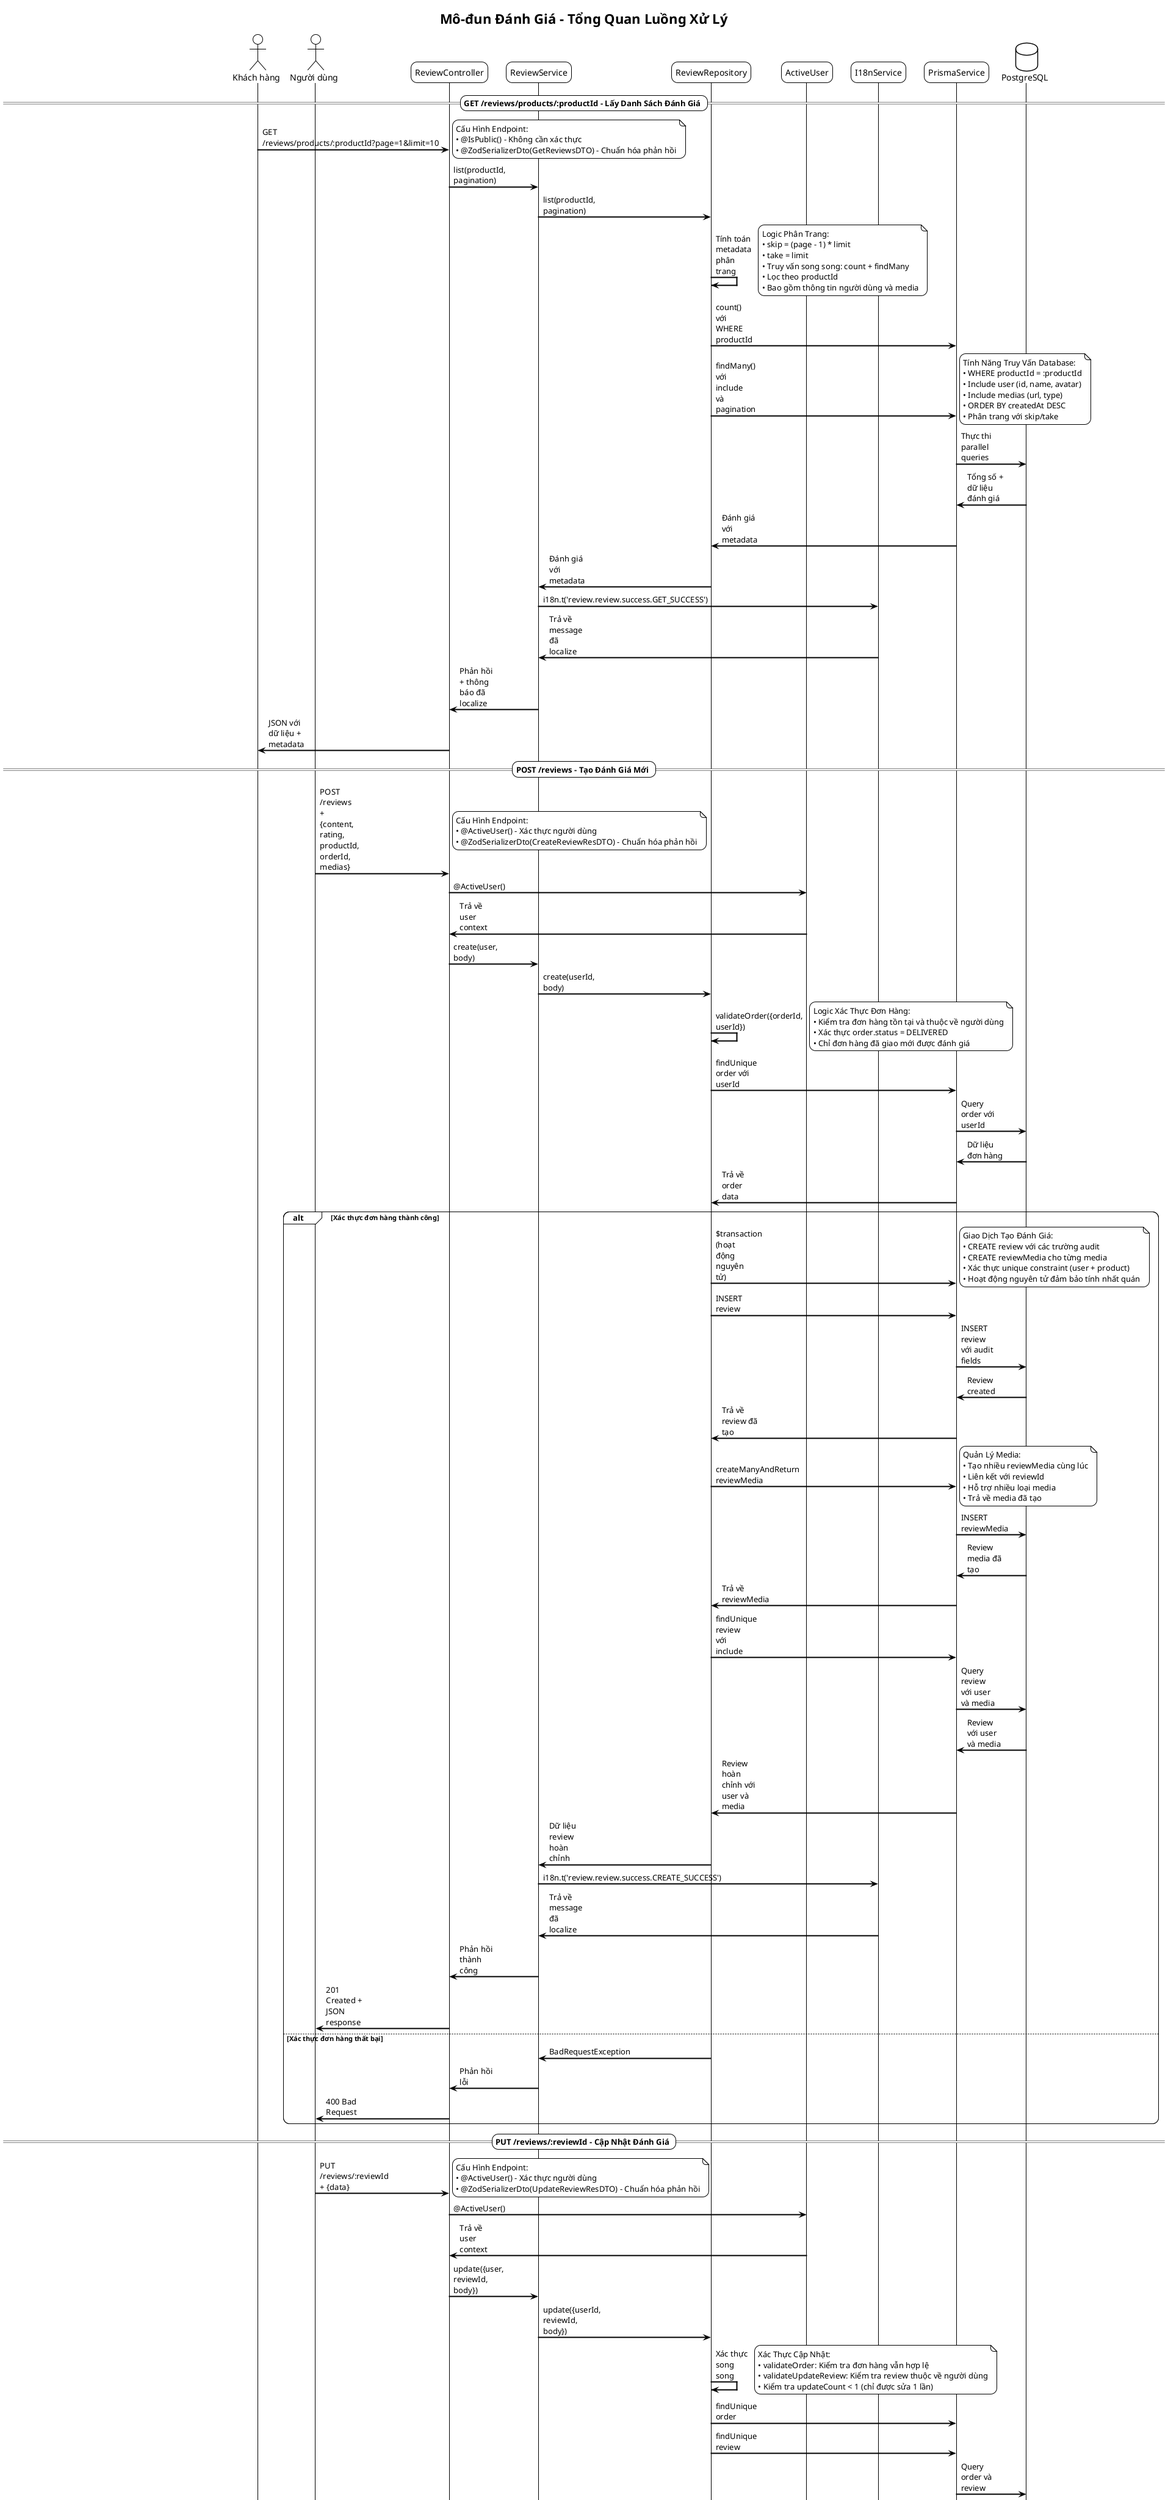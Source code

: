 @startuml Review Module - Sequence Overview
!theme plain
skinparam backgroundColor #FFFFFF
skinparam sequenceArrowThickness 2
skinparam roundcorner 20
skinparam maxmessagesize 60

title Mô-đun Đánh Giá - Tổng Quan Luồng Xử Lý
note top : Hệ thống quản lý đánh giá sản phẩm với xác thực và quản lý media

actor "Khách hàng" as Client
actor "Người dùng" as User
participant "ReviewController" as RC
participant "ReviewService" as RS
participant "ReviewRepository" as RR
participant "ActiveUser" as AU
participant "I18nService" as IS
participant "PrismaService" as PS
database "PostgreSQL" as DB

== GET /reviews/products/:productId - Lấy Danh Sách Đánh Giá ==
Client -> RC: GET /reviews/products/:productId?page=1&limit=10
note right
Cấu Hình Endpoint:
• @IsPublic() - Không cần xác thực
• @ZodSerializerDto(GetReviewsDTO) - Chuẩn hóa phản hồi
end note

RC -> RS: list(productId, pagination)

RS -> RR: list(productId, pagination)
RR -> RR: Tính toán metadata phân trang
note right
Logic Phân Trang:
• skip = (page - 1) * limit
• take = limit
• Truy vấn song song: count + findMany
• Lọc theo productId
• Bao gồm thông tin người dùng và media
end note

RR -> PS: count() với WHERE productId
RR -> PS: findMany() với include và pagination
note right
Tính Năng Truy Vấn Database:
• WHERE productId = :productId
• Include user (id, name, avatar)
• Include medias (url, type)
• ORDER BY createdAt DESC
• Phân trang với skip/take
end note
PS -> DB: Thực thi parallel queries
DB -> PS: Tổng số + dữ liệu đánh giá
PS -> RR: Đánh giá với metadata
RR -> RS: Đánh giá với metadata
RS -> IS: i18n.t('review.review.success.GET_SUCCESS')
IS -> RS: Trả về message đã localize
RS -> RC: Phản hồi + thông báo đã localize
RC -> Client: JSON với dữ liệu + metadata

== POST /reviews - Tạo Đánh Giá Mới ==
User -> RC: POST /reviews + {content, rating, productId, orderId, medias}
note right
Cấu Hình Endpoint:
• @ActiveUser() - Xác thực người dùng
• @ZodSerializerDto(CreateReviewResDTO) - Chuẩn hóa phản hồi
end note

RC -> AU: @ActiveUser()
AU -> RC: Trả về user context
RC -> RS: create(user, body)

RS -> RR: create(userId, body)
RR -> RR: validateOrder({orderId, userId})
note right
Logic Xác Thực Đơn Hàng:
• Kiểm tra đơn hàng tồn tại và thuộc về người dùng
• Xác thực order.status = DELIVERED
• Chỉ đơn hàng đã giao mới được đánh giá
end note

RR -> PS: findUnique order với userId
PS -> DB: Query order với userId
DB -> PS: Dữ liệu đơn hàng
PS -> RR: Trả về order data

alt Xác thực đơn hàng thành công
    RR -> PS: $transaction (hoạt động nguyên tử)
    note right
    Giao Dịch Tạo Đánh Giá:
    • CREATE review với các trường audit
    • CREATE reviewMedia cho từng media
    • Xác thực unique constraint (user + product)
    • Hoạt động nguyên tử đảm bảo tính nhất quán
    end note

    RR -> PS: INSERT review
    PS -> DB: INSERT review với audit fields
    DB -> PS: Review created
    PS -> RR: Trả về review đã tạo

    RR -> PS: createManyAndReturn reviewMedia
    note right
    Quản Lý Media:
    • Tạo nhiều reviewMedia cùng lúc
    • Liên kết với reviewId
    • Hỗ trợ nhiều loại media
    • Trả về media đã tạo
    end note
    PS -> DB: INSERT reviewMedia
    DB -> PS: Review media đã tạo
    PS -> RR: Trả về reviewMedia

    RR -> PS: findUnique review với include
    PS -> DB: Query review với user và media
    DB -> PS: Review với user và media
    PS -> RR: Review hoàn chỉnh với user và media
    RR -> RS: Dữ liệu review hoàn chỉnh
    RS -> IS: i18n.t('review.review.success.CREATE_SUCCESS')
    IS -> RS: Trả về message đã localize
    RS -> RC: Phản hồi thành công
    RC -> User: 201 Created + JSON response

else Xác thực đơn hàng thất bại
    RR -> RS: BadRequestException
    RS -> RC: Phản hồi lỗi
    RC -> User: 400 Bad Request
end

== PUT /reviews/:reviewId - Cập Nhật Đánh Giá ==
User -> RC: PUT /reviews/:reviewId + {data}
note right
Cấu Hình Endpoint:
• @ActiveUser() - Xác thực người dùng
• @ZodSerializerDto(UpdateReviewResDTO) - Chuẩn hóa phản hồi
end note

RC -> AU: @ActiveUser()
AU -> RC: Trả về user context
RC -> RS: update({user, reviewId, body})

RS -> RR: update({userId, reviewId, body})

RR -> RR: Xác thực song song
note right
Xác Thực Cập Nhật:
• validateOrder: Kiểm tra đơn hàng vẫn hợp lệ
• validateUpdateReview: Kiểm tra review thuộc về người dùng
• Kiểm tra updateCount < 1 (chỉ được sửa 1 lần)
end note

RR -> PS: findUnique order
RR -> PS: findUnique review
PS -> DB: Query order và review
DB -> PS: Dữ liệu đơn hàng và review
PS -> RR: Trả về order và review data

alt Xác thực thành công
    RR -> PS: $transaction (hoạt động nguyên tử)
    note right
    Giao Dịch Cập Nhật Review:
    • UPDATE review với increment updateCount
    • DELETE tất cả reviewMedia cũ
    • CREATE reviewMedia mới
    • Hoạt động nguyên tử
    end note

    RR -> PS: UPDATE review với updateCount
    PS -> DB: UPDATE review với increment updateCount
    DB -> PS: Review đã cập nhật
    PS -> RR: Trả về review đã cập nhật

    RR -> PS: DELETE reviewMedia WHERE reviewId
    PS -> DB: DELETE reviewMedia
    DB -> PS: Media cũ đã xóa
    PS -> RR: Trả về success

    RR -> PS: createManyAndReturn reviewMedia
    PS -> DB: INSERT reviewMedia mới
    DB -> PS: Media mới đã tạo
    PS -> RR: Trả về reviewMedia mới

    RR -> PS: findUnique review với include
    PS -> DB: Query review với user và media
    DB -> PS: Review đã cập nhật với user và media
    PS -> RR: Review hoàn chỉnh với user và media
    RR -> RS: Dữ liệu cập nhật hoàn chỉnh
    RS -> IS: i18n.t('review.review.success.UPDATE_SUCCESS')
    IS -> RS: Trả về message đã localize
    RS -> RC: Phản hồi thành công
    RC -> User: 200 OK + JSON response

else Xác thực thất bại
    RR -> RS: BadRequestException/NotFoundException
    RS -> RC: Phản hồi lỗi
    RC -> User: 400/404 Error
end

== Xử Lý Lỗi & Xác Thực ==
alt Lỗi đơn hàng không tồn tại
    RR -> RS: BadRequestException
    RS -> RC: Phản hồi lỗi
    RC -> User: 400 Bad Request
    note right
    Lỗi Đơn Hàng:
    • "Đơn hàng không tồn tại hoặc không thuộc về bạn"
    • "Đơn hàng chưa được giao"
    end note

else Lỗi đánh giá không tồn tại
    RR -> RS: NotFoundException
    RS -> RC: Phản hồi lỗi
    RC -> User: 404 Not Found
    note right
    Lỗi Đánh Giá:
    • "Đánh giá không tồn tại hoặc không thuộc về bạn"
    • "Bạn chỉ được phép sửa đánh giá 1 lần"
    end note

else Lỗi đánh giá trùng lặp
    RR -> RS: ConflictException
    RS -> RC: Phản hồi lỗi
    RC -> User: 409 Conflict
    note right
    Lỗi Trùng Lặp:
    • "Bạn đã đánh giá sản phẩm này rồi"
    • Unique constraint: userId + productId
    end note

else Lỗi xác thực dữ liệu
    RS -> RC: ValidationException
    RC -> User: 422 Unprocessable Entity

else Lỗi database
    RR -> RS: DatabaseException
    RS -> RC: Phản hồi lỗi
    RC -> User: 500 Internal Server Error
end

== Logic Nghiệp Vụ ==
alt Xác thực rating
    RS -> RS: Xác thực rating 0-5
    note right
    Xác Thực Rating:
    • rating: number.int().min(0).max(5)
    • Xác thực trong Zod schema
    • Đảm bảo rating hợp lệ
    end note
end

alt Xác thực media
    RS -> RS: Xác thực loại media
    note right
    Xác Thực Media:
    • url: string.max(1000)
    • type: MediaType enum
    • Hỗ trợ nhiều media cho mỗi đánh giá
    end note
end

== Trả Kết Quả ==
RS -> IS: i18n.t('review.review.success.XXX')
IS -> RS: Trả về message đã localize
RS -> RC: Phản hồi + Thông báo đã localize
RC -> User: JSON Response với metadata đầy đủ

note bottom
**Đặc điểm chính của module Đánh Giá:**
• API công khai cho danh sách đánh giá (không cần xác thực)
• API được bảo vệ cho tạo/cập nhật (cần xác thực)
• Xác thực đơn hàng nghiêm ngặt (chỉ DELIVERED mới đánh giá được)
• Giới hạn cập nhật: chỉ được sửa 1 lần
• Quản lý media với hoạt động nguyên tử
• Unique constraint: user + product (1 đánh giá mỗi người dùng mỗi sản phẩm)
• Phân trang với metadata đầy đủ
• Hỗ trợ đa ngôn ngữ
• Xử lý lỗi toàn diện
end note

@enduml
